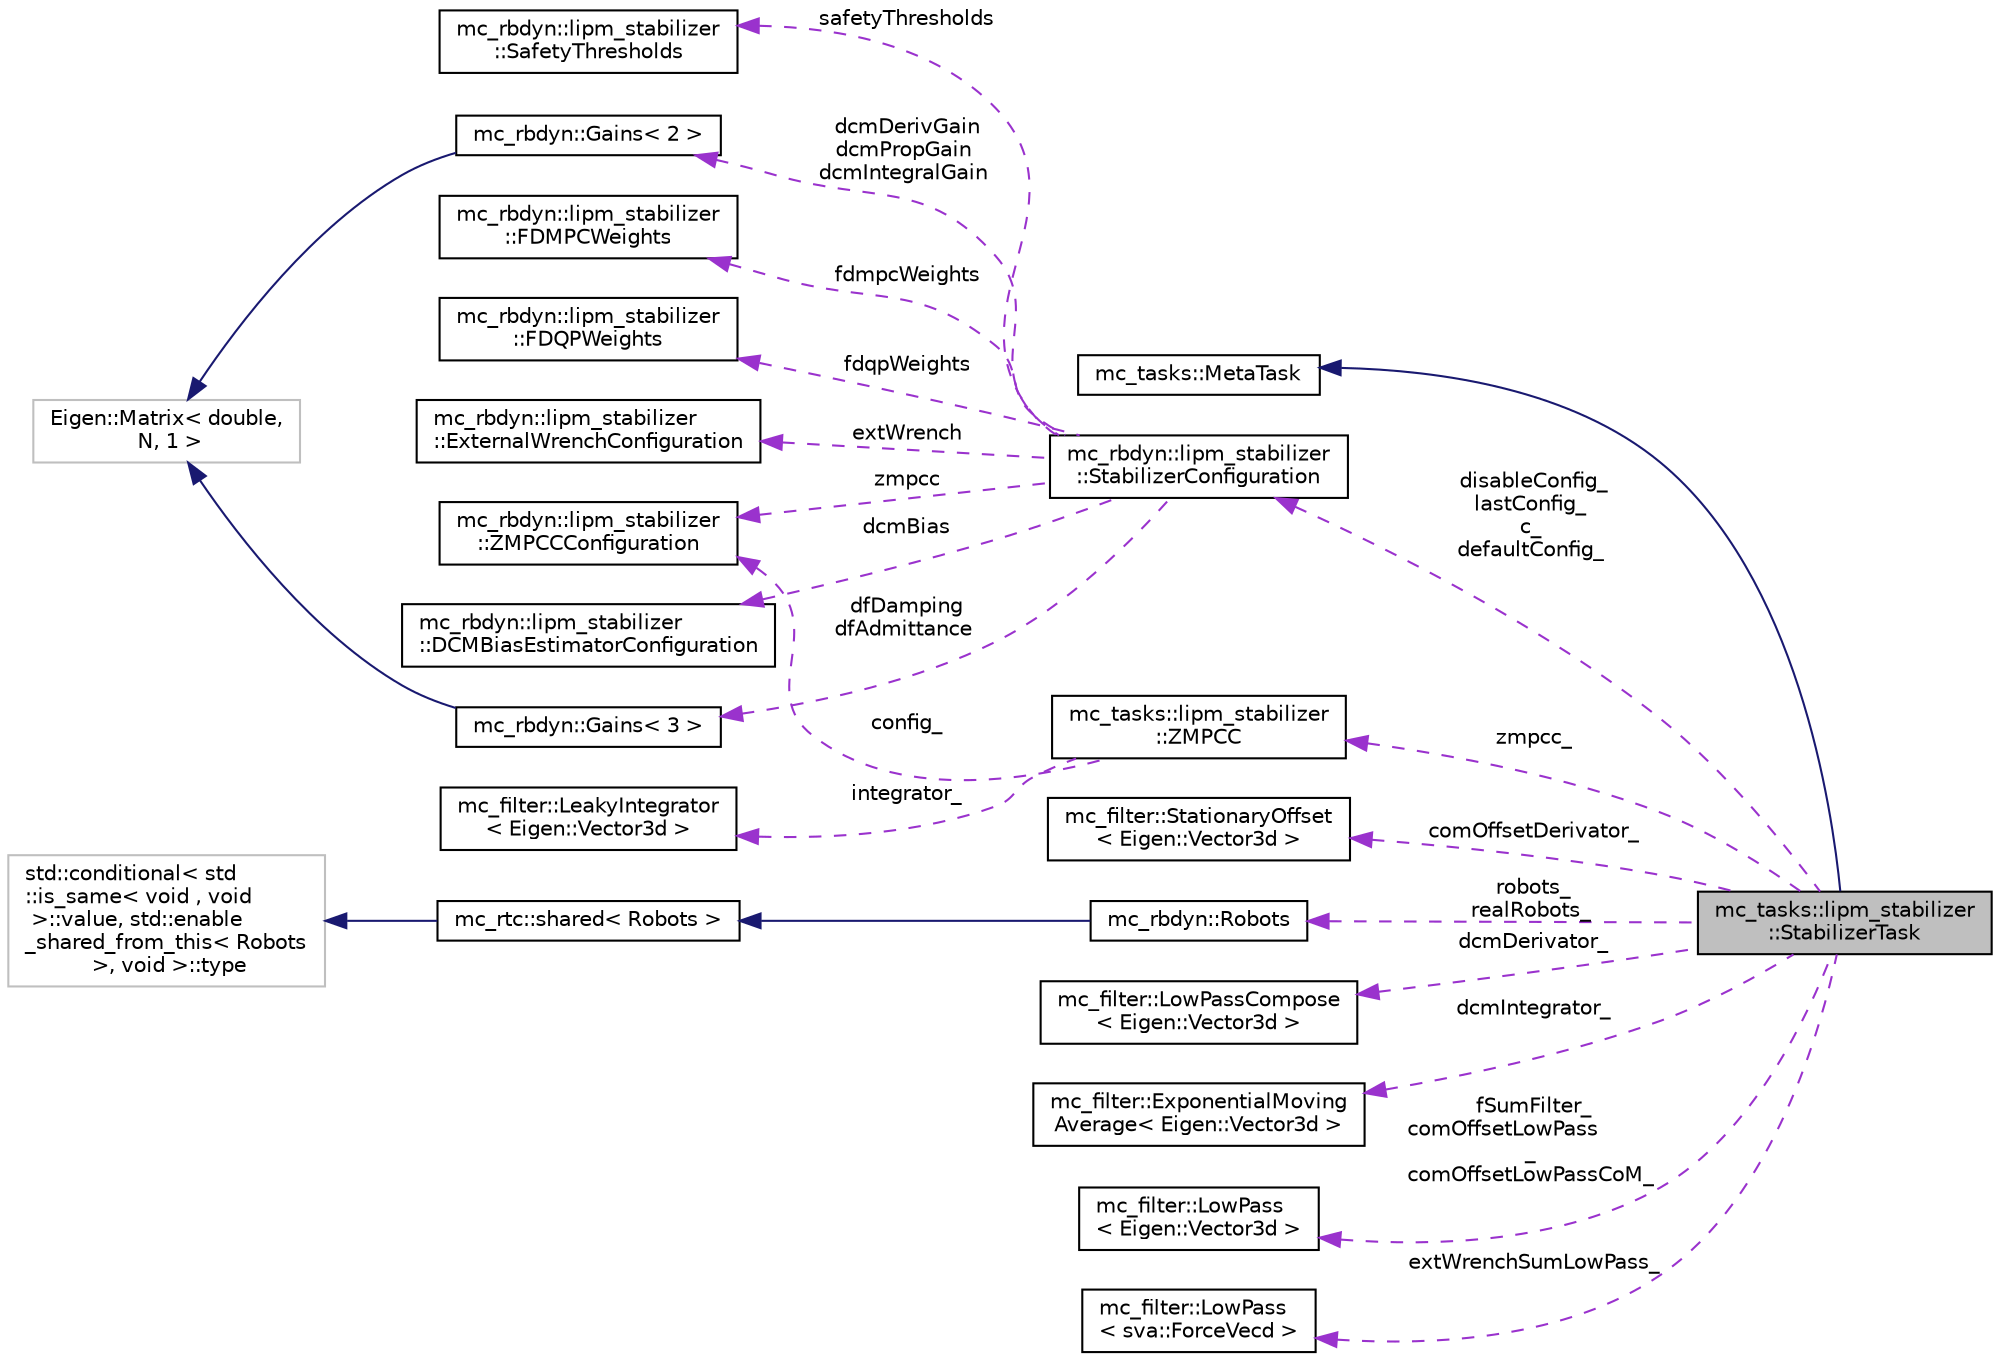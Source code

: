 digraph "mc_tasks::lipm_stabilizer::StabilizerTask"
{
 // INTERACTIVE_SVG=YES
 // LATEX_PDF_SIZE
  edge [fontname="Helvetica",fontsize="10",labelfontname="Helvetica",labelfontsize="10"];
  node [fontname="Helvetica",fontsize="10",shape=record];
  rankdir="LR";
  Node1 [label="mc_tasks::lipm_stabilizer\l::StabilizerTask",height=0.2,width=0.4,color="black", fillcolor="grey75", style="filled", fontcolor="black",tooltip=" "];
  Node2 -> Node1 [dir="back",color="midnightblue",fontsize="10",style="solid",fontname="Helvetica"];
  Node2 [label="mc_tasks::MetaTask",height=0.2,width=0.4,color="black", fillcolor="white", style="filled",URL="$structmc__tasks_1_1MetaTask.html",tooltip="Represents a generic task."];
  Node3 -> Node1 [dir="back",color="darkorchid3",fontsize="10",style="dashed",label=" disableConfig_\nlastConfig_\nc_\ndefaultConfig_" ,fontname="Helvetica"];
  Node3 [label="mc_rbdyn::lipm_stabilizer\l::StabilizerConfiguration",height=0.2,width=0.4,color="black", fillcolor="white", style="filled",URL="$structmc__rbdyn_1_1lipm__stabilizer_1_1StabilizerConfiguration.html",tooltip="Configuration of the LIPMStabilizer. This configuration is meant to be overriden from the RobotModule..."];
  Node4 -> Node3 [dir="back",color="darkorchid3",fontsize="10",style="dashed",label=" dcmDerivGain\ndcmPropGain\ndcmIntegralGain" ,fontname="Helvetica"];
  Node4 [label="mc_rbdyn::Gains\< 2 \>",height=0.2,width=0.4,color="black", fillcolor="white", style="filled",URL="$structmc__rbdyn_1_1Gains.html",tooltip=" "];
  Node5 -> Node4 [dir="back",color="midnightblue",fontsize="10",style="solid",fontname="Helvetica"];
  Node5 [label="Eigen::Matrix\< double,\l N, 1 \>",height=0.2,width=0.4,color="grey75", fillcolor="white", style="filled",tooltip=" "];
  Node6 -> Node3 [dir="back",color="darkorchid3",fontsize="10",style="dashed",label=" safetyThresholds" ,fontname="Helvetica"];
  Node6 [label="mc_rbdyn::lipm_stabilizer\l::SafetyThresholds",height=0.2,width=0.4,color="black", fillcolor="white", style="filled",URL="$structmc__rbdyn_1_1lipm__stabilizer_1_1SafetyThresholds.html",tooltip="Stabilizer safety thresholds."];
  Node7 -> Node3 [dir="back",color="darkorchid3",fontsize="10",style="dashed",label=" dfDamping\ndfAdmittance" ,fontname="Helvetica"];
  Node7 [label="mc_rbdyn::Gains\< 3 \>",height=0.2,width=0.4,color="black", fillcolor="white", style="filled",URL="$structmc__rbdyn_1_1Gains.html",tooltip=" "];
  Node5 -> Node7 [dir="back",color="midnightblue",fontsize="10",style="solid",fontname="Helvetica"];
  Node8 -> Node3 [dir="back",color="darkorchid3",fontsize="10",style="dashed",label=" fdmpcWeights" ,fontname="Helvetica"];
  Node8 [label="mc_rbdyn::lipm_stabilizer\l::FDMPCWeights",height=0.2,width=0.4,color="black", fillcolor="white", style="filled",URL="$structmc__rbdyn_1_1lipm__stabilizer_1_1FDMPCWeights.html",tooltip=" "];
  Node9 -> Node3 [dir="back",color="darkorchid3",fontsize="10",style="dashed",label=" fdqpWeights" ,fontname="Helvetica"];
  Node9 [label="mc_rbdyn::lipm_stabilizer\l::FDQPWeights",height=0.2,width=0.4,color="black", fillcolor="white", style="filled",URL="$structmc__rbdyn_1_1lipm__stabilizer_1_1FDQPWeights.html",tooltip=" "];
  Node10 -> Node3 [dir="back",color="darkorchid3",fontsize="10",style="dashed",label=" zmpcc" ,fontname="Helvetica"];
  Node10 [label="mc_rbdyn::lipm_stabilizer\l::ZMPCCConfiguration",height=0.2,width=0.4,color="black", fillcolor="white", style="filled",URL="$structmc__rbdyn_1_1lipm__stabilizer_1_1ZMPCCConfiguration.html",tooltip=" "];
  Node11 -> Node3 [dir="back",color="darkorchid3",fontsize="10",style="dashed",label=" extWrench" ,fontname="Helvetica"];
  Node11 [label="mc_rbdyn::lipm_stabilizer\l::ExternalWrenchConfiguration",height=0.2,width=0.4,color="black", fillcolor="white", style="filled",URL="$structmc__rbdyn_1_1lipm__stabilizer_1_1ExternalWrenchConfiguration.html",tooltip="Parameters for the external wrenches."];
  Node12 -> Node3 [dir="back",color="darkorchid3",fontsize="10",style="dashed",label=" dcmBias" ,fontname="Helvetica"];
  Node12 [label="mc_rbdyn::lipm_stabilizer\l::DCMBiasEstimatorConfiguration",height=0.2,width=0.4,color="black", fillcolor="white", style="filled",URL="$structmc__rbdyn_1_1lipm__stabilizer_1_1DCMBiasEstimatorConfiguration.html",tooltip=" "];
  Node13 -> Node1 [dir="back",color="darkorchid3",fontsize="10",style="dashed",label=" zmpcc_" ,fontname="Helvetica"];
  Node13 [label="mc_tasks::lipm_stabilizer\l::ZMPCC",height=0.2,width=0.4,color="black", fillcolor="white", style="filled",URL="$structmc__tasks_1_1lipm__stabilizer_1_1ZMPCC.html",tooltip=" "];
  Node10 -> Node13 [dir="back",color="darkorchid3",fontsize="10",style="dashed",label=" config_" ,fontname="Helvetica"];
  Node14 -> Node13 [dir="back",color="darkorchid3",fontsize="10",style="dashed",label=" integrator_" ,fontname="Helvetica"];
  Node14 [label="mc_filter::LeakyIntegrator\l\< Eigen::Vector3d \>",height=0.2,width=0.4,color="black", fillcolor="white", style="filled",URL="$structmc__filter_1_1LeakyIntegrator.html",tooltip=" "];
  Node15 -> Node1 [dir="back",color="darkorchid3",fontsize="10",style="dashed",label=" comOffsetDerivator_" ,fontname="Helvetica"];
  Node15 [label="mc_filter::StationaryOffset\l\< Eigen::Vector3d \>",height=0.2,width=0.4,color="black", fillcolor="white", style="filled",URL="$structmc__filter_1_1StationaryOffset.html",tooltip=" "];
  Node16 -> Node1 [dir="back",color="darkorchid3",fontsize="10",style="dashed",label=" robots_\nrealRobots_" ,fontname="Helvetica"];
  Node16 [label="mc_rbdyn::Robots",height=0.2,width=0.4,color="black", fillcolor="white", style="filled",URL="$structmc__rbdyn_1_1Robots.html",tooltip=" "];
  Node17 -> Node16 [dir="back",color="midnightblue",fontsize="10",style="solid",fontname="Helvetica"];
  Node17 [label="mc_rtc::shared\< Robots \>",height=0.2,width=0.4,color="black", fillcolor="white", style="filled",URL="$structmc__rtc_1_1shared.html",tooltip=" "];
  Node18 -> Node17 [dir="back",color="midnightblue",fontsize="10",style="solid",fontname="Helvetica"];
  Node18 [label="std::conditional\< std\l::is_same\< void , void\l \>::value, std::enable\l_shared_from_this\< Robots\l  \>, void  \>::type",height=0.2,width=0.4,color="grey75", fillcolor="white", style="filled",tooltip=" "];
  Node19 -> Node1 [dir="back",color="darkorchid3",fontsize="10",style="dashed",label=" dcmDerivator_" ,fontname="Helvetica"];
  Node19 [label="mc_filter::LowPassCompose\l\< Eigen::Vector3d \>",height=0.2,width=0.4,color="black", fillcolor="white", style="filled",URL="$structmc__filter_1_1LowPassCompose.html",tooltip=" "];
  Node20 -> Node1 [dir="back",color="darkorchid3",fontsize="10",style="dashed",label=" dcmIntegrator_" ,fontname="Helvetica"];
  Node20 [label="mc_filter::ExponentialMoving\lAverage\< Eigen::Vector3d \>",height=0.2,width=0.4,color="black", fillcolor="white", style="filled",URL="$structmc__filter_1_1ExponentialMovingAverage.html",tooltip=" "];
  Node21 -> Node1 [dir="back",color="darkorchid3",fontsize="10",style="dashed",label=" fSumFilter_\ncomOffsetLowPass\l_\ncomOffsetLowPassCoM_" ,fontname="Helvetica"];
  Node21 [label="mc_filter::LowPass\l\< Eigen::Vector3d \>",height=0.2,width=0.4,color="black", fillcolor="white", style="filled",URL="$structmc__filter_1_1LowPass.html",tooltip=" "];
  Node22 -> Node1 [dir="back",color="darkorchid3",fontsize="10",style="dashed",label=" extWrenchSumLowPass_" ,fontname="Helvetica"];
  Node22 [label="mc_filter::LowPass\l\< sva::ForceVecd \>",height=0.2,width=0.4,color="black", fillcolor="white", style="filled",URL="$structmc__filter_1_1LowPass.html",tooltip=" "];
}
